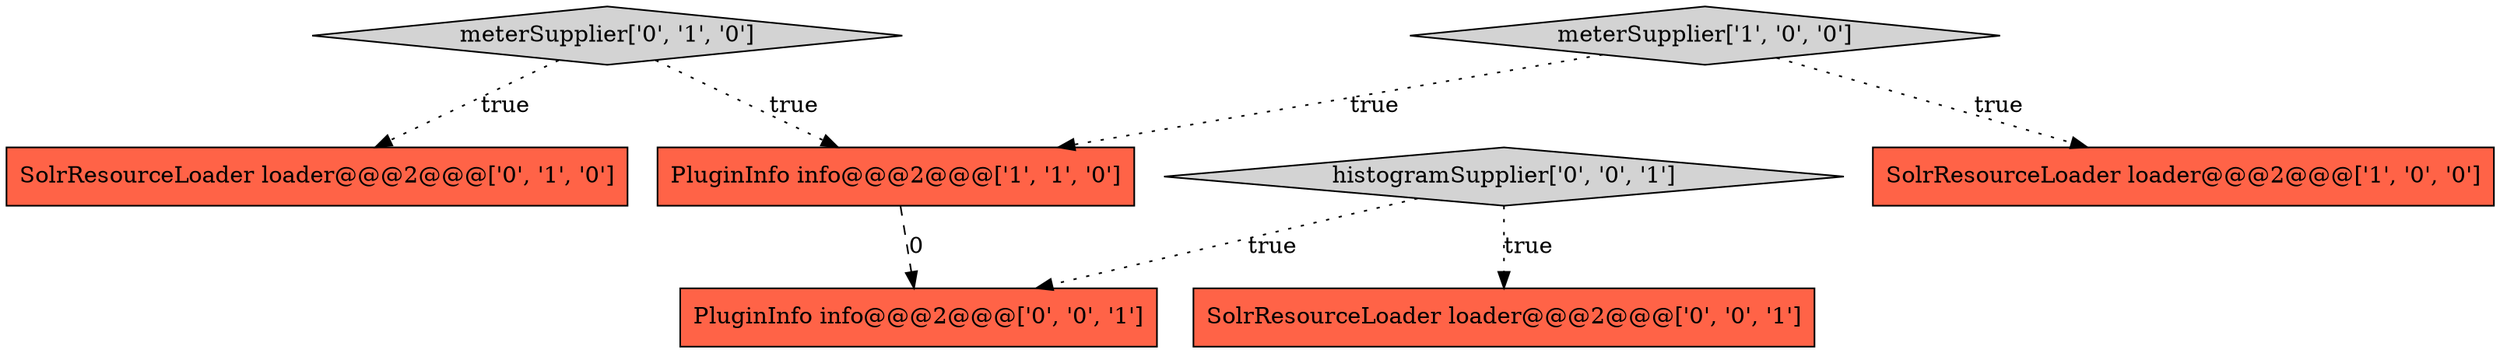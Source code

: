 digraph {
4 [style = filled, label = "meterSupplier['0', '1', '0']", fillcolor = lightgray, shape = diamond image = "AAA0AAABBB2BBB"];
0 [style = filled, label = "SolrResourceLoader loader@@@2@@@['1', '0', '0']", fillcolor = tomato, shape = box image = "AAA0AAABBB1BBB"];
2 [style = filled, label = "meterSupplier['1', '0', '0']", fillcolor = lightgray, shape = diamond image = "AAA0AAABBB1BBB"];
3 [style = filled, label = "SolrResourceLoader loader@@@2@@@['0', '1', '0']", fillcolor = tomato, shape = box image = "AAA0AAABBB2BBB"];
7 [style = filled, label = "PluginInfo info@@@2@@@['0', '0', '1']", fillcolor = tomato, shape = box image = "AAA0AAABBB3BBB"];
1 [style = filled, label = "PluginInfo info@@@2@@@['1', '1', '0']", fillcolor = tomato, shape = box image = "AAA0AAABBB1BBB"];
6 [style = filled, label = "histogramSupplier['0', '0', '1']", fillcolor = lightgray, shape = diamond image = "AAA0AAABBB3BBB"];
5 [style = filled, label = "SolrResourceLoader loader@@@2@@@['0', '0', '1']", fillcolor = tomato, shape = box image = "AAA0AAABBB3BBB"];
2->0 [style = dotted, label="true"];
4->3 [style = dotted, label="true"];
1->7 [style = dashed, label="0"];
4->1 [style = dotted, label="true"];
2->1 [style = dotted, label="true"];
6->5 [style = dotted, label="true"];
6->7 [style = dotted, label="true"];
}
